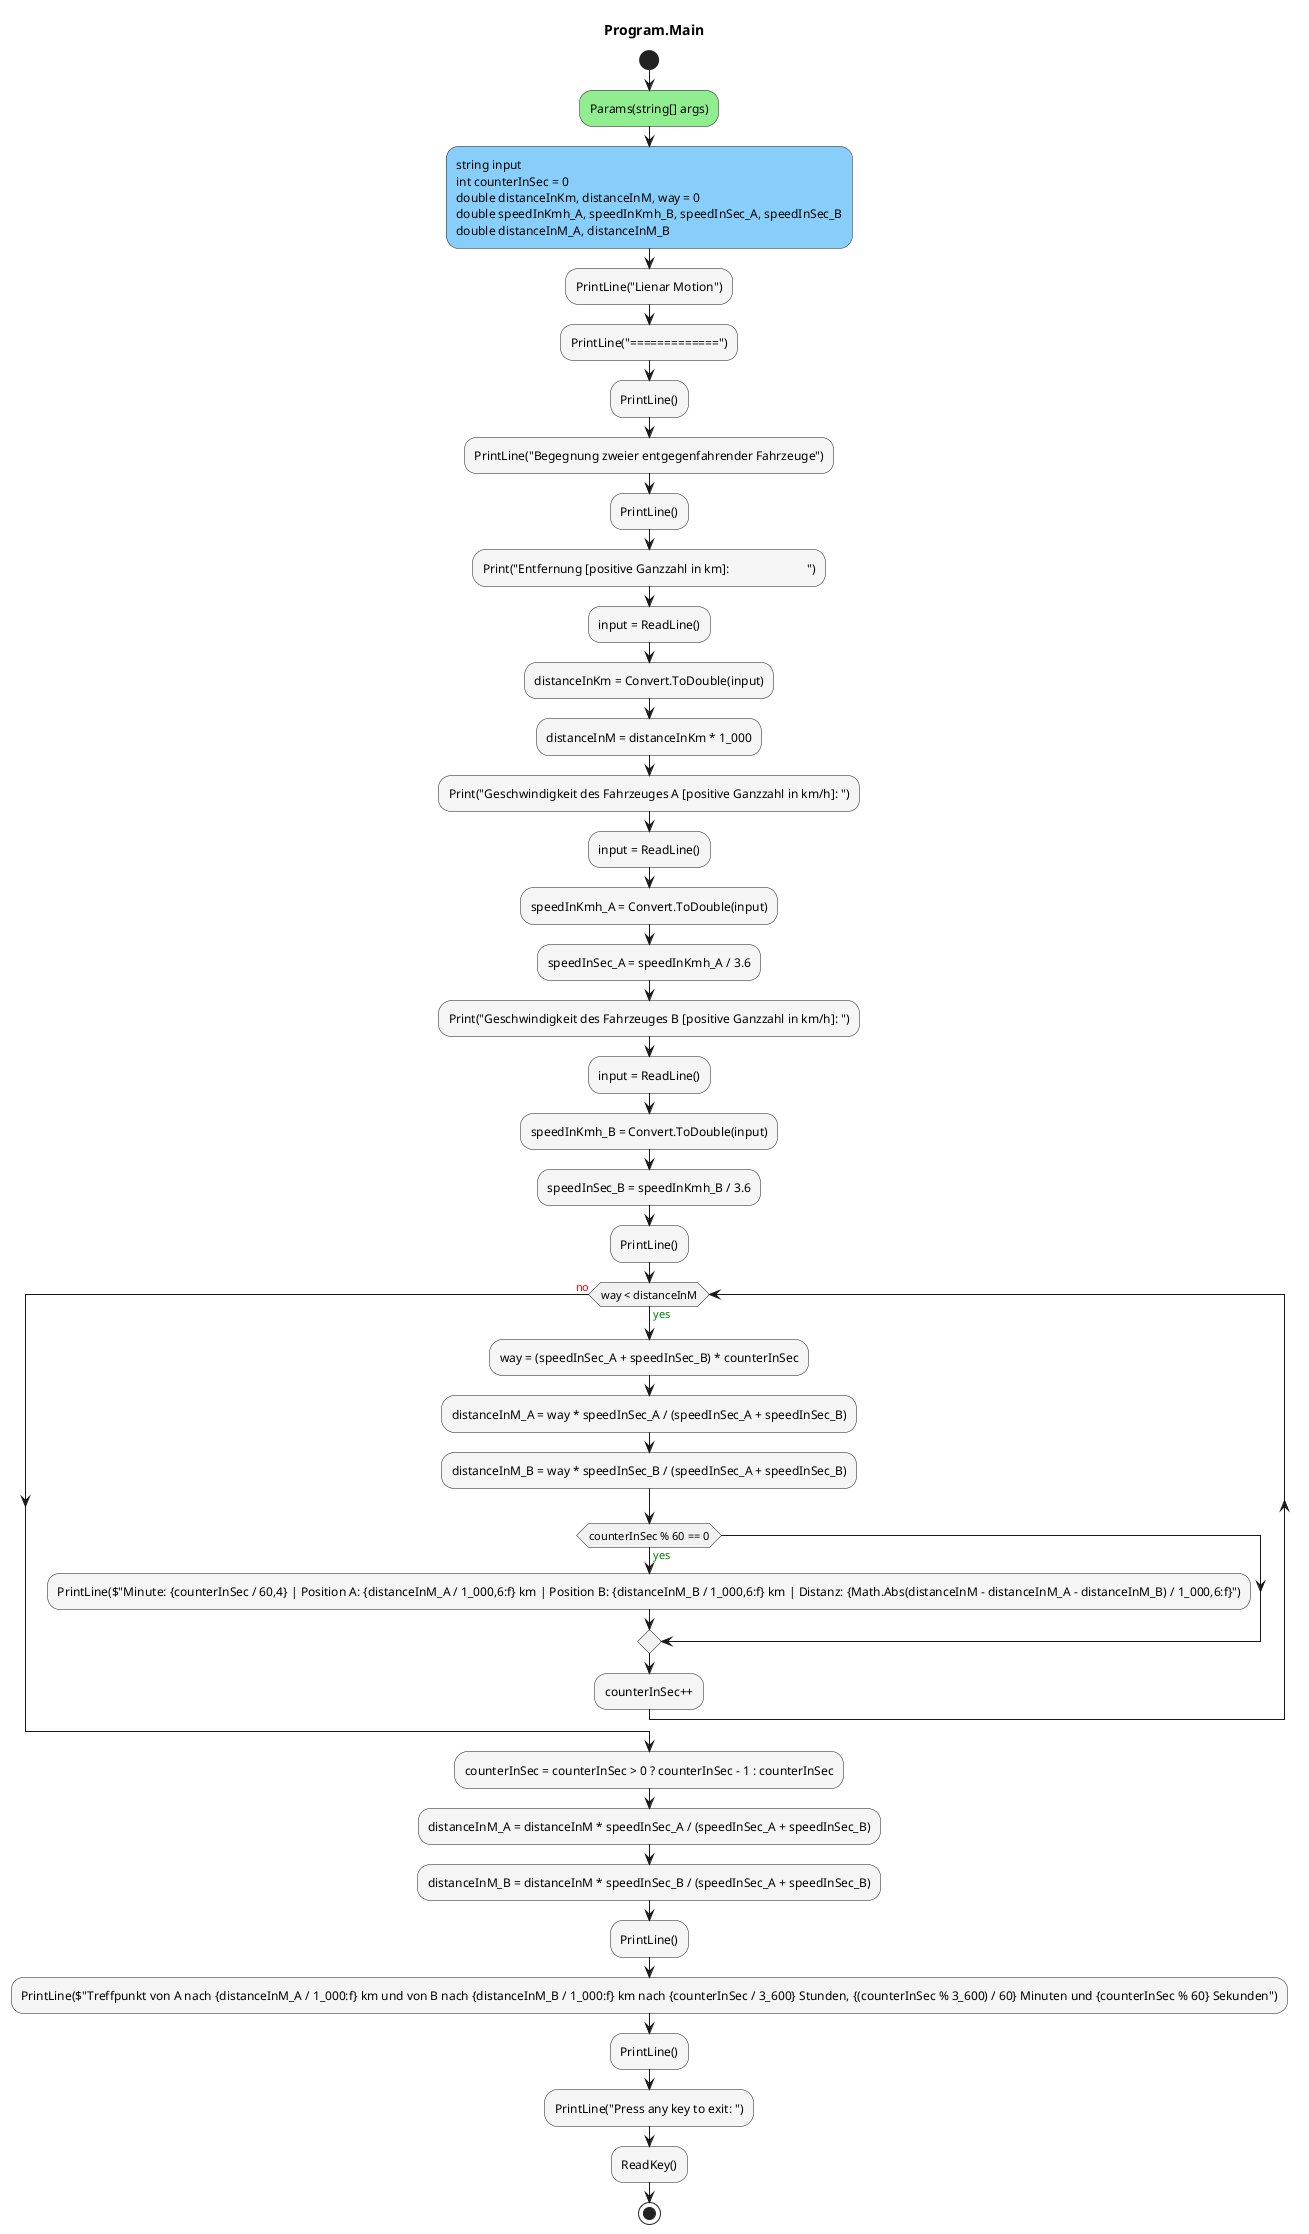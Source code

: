 @startuml Program.Main
title Program.Main
start
#LightGreen:Params(string[] args);
#LightSkyBlue:string input\nint counterInSec = 0\ndouble distanceInKm, distanceInM, way = 0\ndouble speedInKmh_A, speedInKmh_B, speedInSec_A, speedInSec_B\ndouble distanceInM_A, distanceInM_B;
#WhiteSmoke:PrintLine("Lienar Motion");
#WhiteSmoke:PrintLine("=============");
#WhiteSmoke:PrintLine();
#WhiteSmoke:PrintLine("Begegnung zweier entgegenfahrender Fahrzeuge");
#WhiteSmoke:PrintLine();
#WhiteSmoke:Print("Entfernung [positive Ganzzahl in km]:                         ");
#WhiteSmoke:input = ReadLine();
#WhiteSmoke:distanceInKm = Convert.ToDouble(input);
#WhiteSmoke:distanceInM = distanceInKm * 1_000;
#WhiteSmoke:Print("Geschwindigkeit des Fahrzeuges A [positive Ganzzahl in km/h]: ");
#WhiteSmoke:input = ReadLine();
#WhiteSmoke:speedInKmh_A = Convert.ToDouble(input);
#WhiteSmoke:speedInSec_A = speedInKmh_A / 3.6;
#WhiteSmoke:Print("Geschwindigkeit des Fahrzeuges B [positive Ganzzahl in km/h]: ");
#WhiteSmoke:input = ReadLine();
#WhiteSmoke:speedInKmh_B = Convert.ToDouble(input);
#WhiteSmoke:speedInSec_B = speedInKmh_B / 3.6;
#WhiteSmoke:PrintLine();
while (way < distanceInM) is (<color:green>yes)
        #WhiteSmoke:way = (speedInSec_A + speedInSec_B) * counterInSec;
        #WhiteSmoke:distanceInM_A = way * speedInSec_A / (speedInSec_A + speedInSec_B);
        #WhiteSmoke:distanceInM_B = way * speedInSec_B / (speedInSec_A + speedInSec_B);
        if (counterInSec % 60 == 0) then (<color:green>yes)
                #WhiteSmoke:PrintLine($"Minute: {counterInSec / 60,4} | Position A: {distanceInM_A / 1_000,6:f} km | Position B: {distanceInM_B / 1_000,6:f} km | Distanz: {Math.Abs(distanceInM - distanceInM_A - distanceInM_B) / 1_000,6:f}");
        endif
        #WhiteSmoke:counterInSec++;
endwhile (<color:red>no)
#WhiteSmoke:counterInSec = counterInSec > 0 ? counterInSec - 1 : counterInSec;
#WhiteSmoke:distanceInM_A = distanceInM * speedInSec_A / (speedInSec_A + speedInSec_B);
#WhiteSmoke:distanceInM_B = distanceInM * speedInSec_B / (speedInSec_A + speedInSec_B);
#WhiteSmoke:PrintLine();
#WhiteSmoke:PrintLine($"Treffpunkt von A nach {distanceInM_A / 1_000:f} km und von B nach {distanceInM_B / 1_000:f} km nach {counterInSec / 3_600} Stunden, {(counterInSec % 3_600) / 60} Minuten und {counterInSec % 60} Sekunden");
#WhiteSmoke:PrintLine();
#WhiteSmoke:PrintLine("Press any key to exit: ");
#WhiteSmoke:ReadKey();
stop
@enduml

